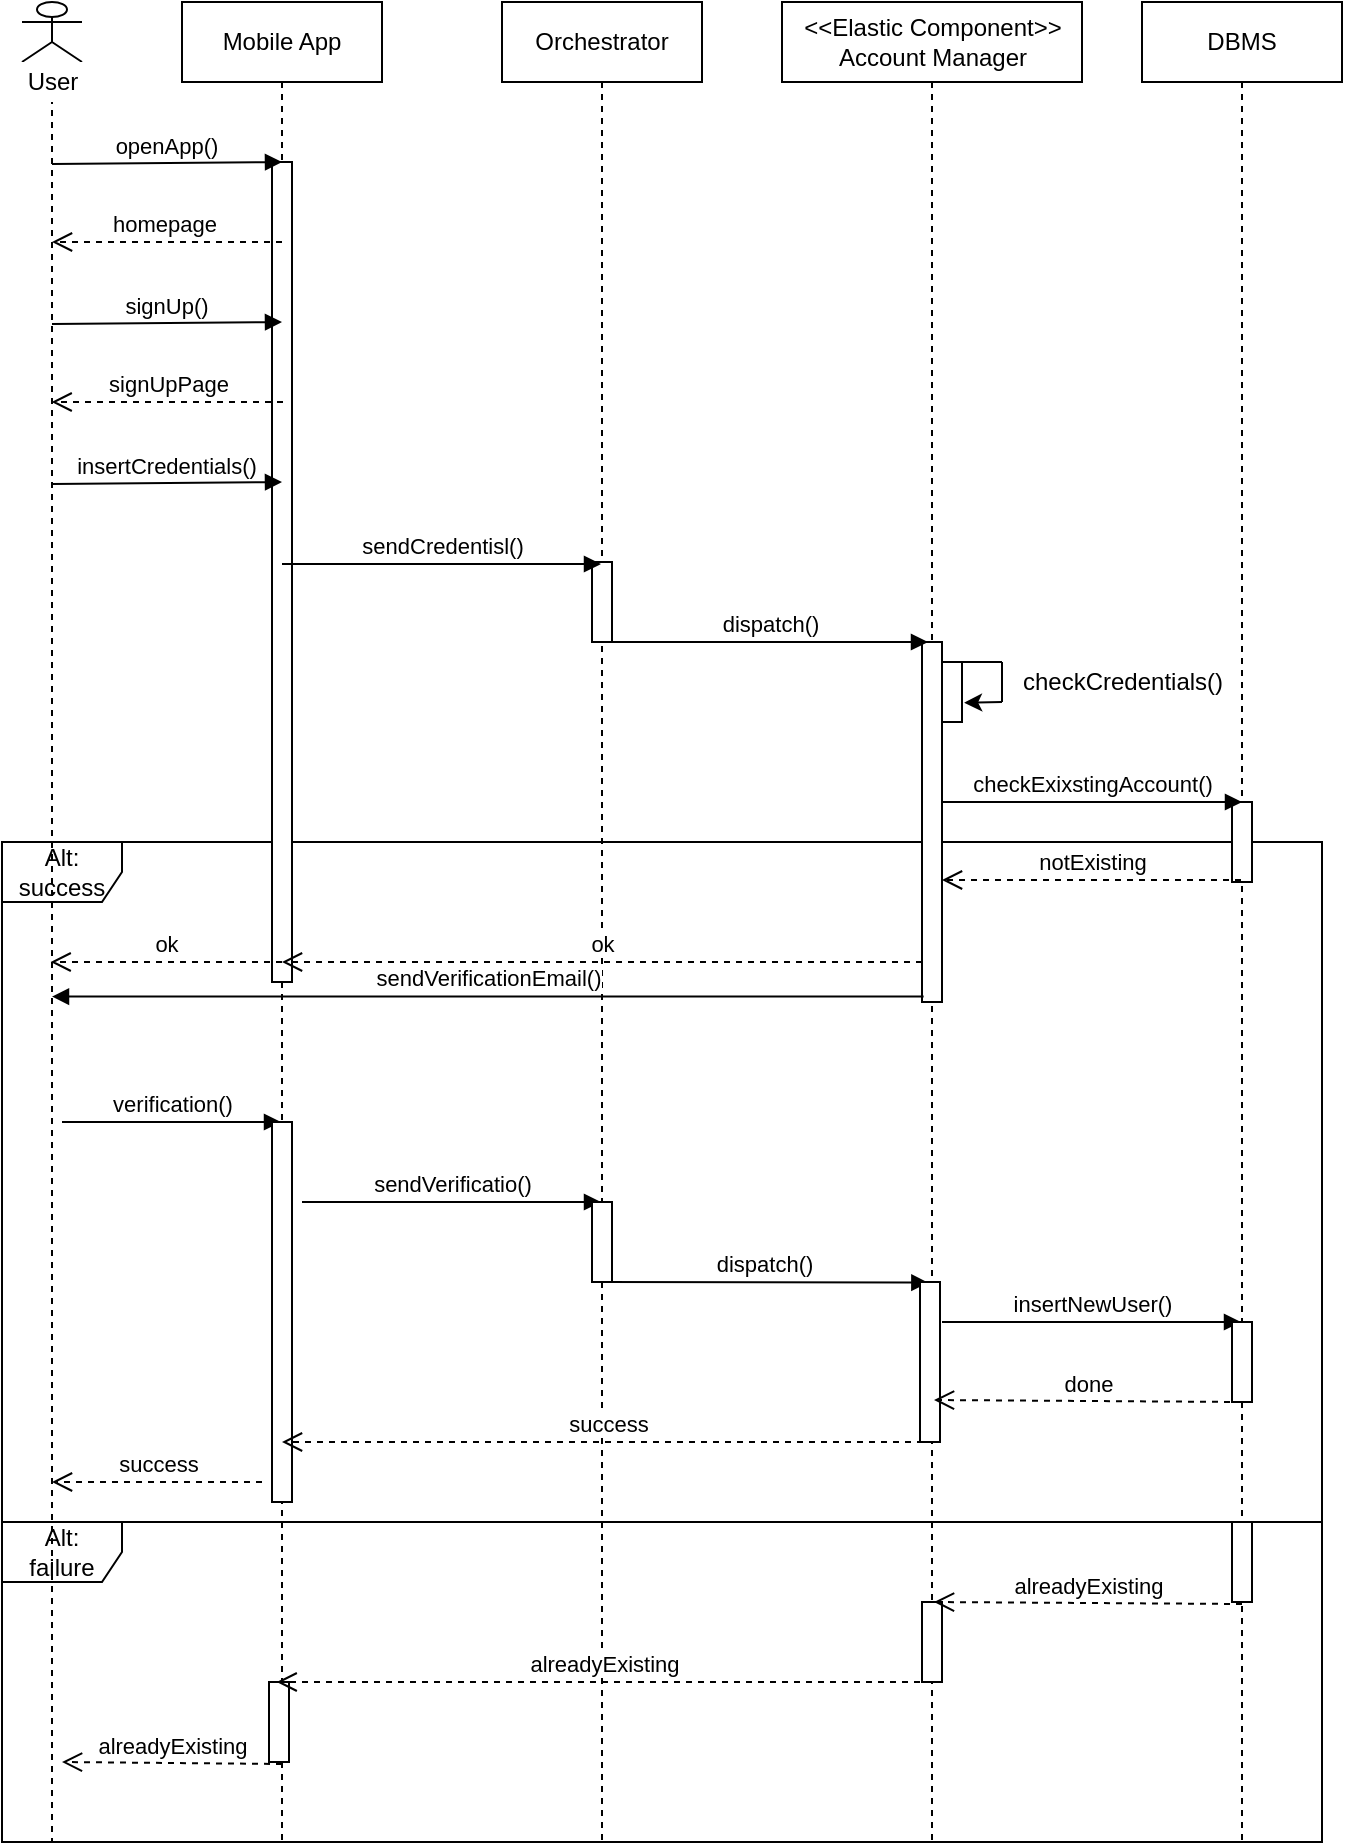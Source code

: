 <mxfile version="12.3.6" type="device" pages="1"><diagram id="8iqRnMFSrNEAoJrty1X6" name="Page-1"><mxGraphModel dx="584" dy="615" grid="1" gridSize="10" guides="1" tooltips="1" connect="1" arrows="1" fold="1" page="1" pageScale="1" pageWidth="827" pageHeight="1169" math="0" shadow="0"><root><mxCell id="0"/><mxCell id="1" parent="0"/><mxCell id="F-7G5yfg27cA7A3FdhlL-44" value="Alt:&lt;br&gt;success" style="shape=umlFrame;whiteSpace=wrap;html=1;fillColor=#FFFFFF;" vertex="1" parent="1"><mxGeometry x="30" y="460" width="660" height="340" as="geometry"/></mxCell><mxCell id="F-7G5yfg27cA7A3FdhlL-59" value="Alt:&lt;br&gt;failure" style="shape=umlFrame;whiteSpace=wrap;html=1;fillColor=#FFFFFF;" vertex="1" parent="1"><mxGeometry x="30" y="800" width="660" height="160" as="geometry"/></mxCell><mxCell id="F-7G5yfg27cA7A3FdhlL-1" value="" style="shape=umlLifeline;participant=umlActor;perimeter=lifelinePerimeter;whiteSpace=wrap;html=1;container=1;collapsible=0;recursiveResize=0;verticalAlign=top;spacingTop=36;labelBackgroundColor=#ffffff;outlineConnect=0;size=30;" vertex="1" parent="1"><mxGeometry x="40" y="40" width="30" height="920" as="geometry"/></mxCell><mxCell id="F-7G5yfg27cA7A3FdhlL-7" value="User" style="text;html=1;align=center;verticalAlign=middle;resizable=0;points=[];;autosize=1;fillColor=#FFFFFF;" vertex="1" parent="F-7G5yfg27cA7A3FdhlL-1"><mxGeometry x="-5" y="30" width="40" height="20" as="geometry"/></mxCell><mxCell id="F-7G5yfg27cA7A3FdhlL-45" value="verification()" style="html=1;verticalAlign=bottom;endArrow=block;" edge="1" parent="F-7G5yfg27cA7A3FdhlL-1" target="F-7G5yfg27cA7A3FdhlL-2"><mxGeometry width="80" relative="1" as="geometry"><mxPoint x="20" y="560" as="sourcePoint"/><mxPoint x="100" y="560" as="targetPoint"/></mxGeometry></mxCell><mxCell id="F-7G5yfg27cA7A3FdhlL-2" value="Mobile App" style="shape=umlLifeline;perimeter=lifelinePerimeter;whiteSpace=wrap;html=1;container=1;collapsible=0;recursiveResize=0;outlineConnect=0;" vertex="1" parent="1"><mxGeometry x="120" y="40" width="100" height="920" as="geometry"/></mxCell><mxCell id="F-7G5yfg27cA7A3FdhlL-10" value="" style="html=1;points=[];perimeter=orthogonalPerimeter;fillColor=#FFFFFF;" vertex="1" parent="F-7G5yfg27cA7A3FdhlL-2"><mxGeometry x="45" y="80" width="10" height="410" as="geometry"/></mxCell><mxCell id="F-7G5yfg27cA7A3FdhlL-46" value="" style="html=1;points=[];perimeter=orthogonalPerimeter;fillColor=#FFFFFF;" vertex="1" parent="F-7G5yfg27cA7A3FdhlL-2"><mxGeometry x="45" y="560" width="10" height="190" as="geometry"/></mxCell><mxCell id="F-7G5yfg27cA7A3FdhlL-49" value="sendVerificatio()" style="html=1;verticalAlign=bottom;endArrow=block;" edge="1" parent="F-7G5yfg27cA7A3FdhlL-2" target="F-7G5yfg27cA7A3FdhlL-3"><mxGeometry width="80" relative="1" as="geometry"><mxPoint x="60" y="600" as="sourcePoint"/><mxPoint x="140" y="600" as="targetPoint"/></mxGeometry></mxCell><mxCell id="F-7G5yfg27cA7A3FdhlL-62" value="" style="html=1;points=[];perimeter=orthogonalPerimeter;fillColor=#FFFFFF;" vertex="1" parent="F-7G5yfg27cA7A3FdhlL-2"><mxGeometry x="43.5" y="840" width="10" height="40" as="geometry"/></mxCell><mxCell id="F-7G5yfg27cA7A3FdhlL-3" value="Orchestrator" style="shape=umlLifeline;perimeter=lifelinePerimeter;whiteSpace=wrap;html=1;container=1;collapsible=0;recursiveResize=0;outlineConnect=0;" vertex="1" parent="1"><mxGeometry x="280" y="40" width="100" height="920" as="geometry"/></mxCell><mxCell id="F-7G5yfg27cA7A3FdhlL-18" value="" style="html=1;points=[];perimeter=orthogonalPerimeter;fillColor=#FFFFFF;" vertex="1" parent="F-7G5yfg27cA7A3FdhlL-3"><mxGeometry x="45" y="280" width="10" height="40" as="geometry"/></mxCell><mxCell id="F-7G5yfg27cA7A3FdhlL-50" value="" style="html=1;points=[];perimeter=orthogonalPerimeter;fillColor=#FFFFFF;" vertex="1" parent="F-7G5yfg27cA7A3FdhlL-3"><mxGeometry x="45" y="600" width="10" height="40" as="geometry"/></mxCell><mxCell id="F-7G5yfg27cA7A3FdhlL-51" value="dispatch()" style="html=1;verticalAlign=bottom;endArrow=block;entryX=0.418;entryY=0.004;entryDx=0;entryDy=0;entryPerimeter=0;" edge="1" parent="F-7G5yfg27cA7A3FdhlL-3" target="F-7G5yfg27cA7A3FdhlL-52"><mxGeometry width="80" relative="1" as="geometry"><mxPoint x="50" y="640" as="sourcePoint"/><mxPoint x="130" y="640" as="targetPoint"/></mxGeometry></mxCell><mxCell id="F-7G5yfg27cA7A3FdhlL-4" value="&amp;lt;&amp;lt;Elastic Component&amp;gt;&amp;gt;&lt;br&gt;Account Manager" style="html=1;points=[];perimeter=orthogonalPerimeter;shape=umlLifeline;participant=label;fontFamily=Helvetica;fontSize=12;fontColor=#000000;align=center;strokeColor=#000000;fillColor=#ffffff;recursiveResize=0;container=1;collapsible=0;" vertex="1" parent="1"><mxGeometry x="420" y="40" width="150" height="920" as="geometry"/></mxCell><mxCell id="F-7G5yfg27cA7A3FdhlL-21" value="" style="html=1;points=[];perimeter=orthogonalPerimeter;fillColor=#FFFFFF;" vertex="1" parent="F-7G5yfg27cA7A3FdhlL-4"><mxGeometry x="70" y="320" width="10" height="180" as="geometry"/></mxCell><mxCell id="F-7G5yfg27cA7A3FdhlL-22" value="" style="html=1;points=[];perimeter=orthogonalPerimeter;fillColor=#FFFFFF;" vertex="1" parent="F-7G5yfg27cA7A3FdhlL-4"><mxGeometry x="80" y="330" width="10" height="30" as="geometry"/></mxCell><mxCell id="F-7G5yfg27cA7A3FdhlL-25" value="" style="endArrow=none;html=1;" edge="1" parent="F-7G5yfg27cA7A3FdhlL-4"><mxGeometry width="50" height="50" relative="1" as="geometry"><mxPoint x="80" y="330" as="sourcePoint"/><mxPoint x="110" y="330" as="targetPoint"/></mxGeometry></mxCell><mxCell id="F-7G5yfg27cA7A3FdhlL-26" value="" style="endArrow=none;html=1;" edge="1" parent="F-7G5yfg27cA7A3FdhlL-4"><mxGeometry width="50" height="50" relative="1" as="geometry"><mxPoint x="110" y="350" as="sourcePoint"/><mxPoint x="110" y="330" as="targetPoint"/></mxGeometry></mxCell><mxCell id="F-7G5yfg27cA7A3FdhlL-27" value="" style="endArrow=classic;html=1;entryX=1.106;entryY=0.68;entryDx=0;entryDy=0;entryPerimeter=0;" edge="1" parent="F-7G5yfg27cA7A3FdhlL-4" target="F-7G5yfg27cA7A3FdhlL-22"><mxGeometry width="50" height="50" relative="1" as="geometry"><mxPoint x="110" y="350" as="sourcePoint"/><mxPoint x="170" y="170" as="targetPoint"/></mxGeometry></mxCell><mxCell id="F-7G5yfg27cA7A3FdhlL-52" value="" style="html=1;points=[];perimeter=orthogonalPerimeter;fillColor=#FFFFFF;" vertex="1" parent="F-7G5yfg27cA7A3FdhlL-4"><mxGeometry x="69" y="640" width="10" height="80" as="geometry"/></mxCell><mxCell id="F-7G5yfg27cA7A3FdhlL-53" value="insertNewUser()" style="html=1;verticalAlign=bottom;endArrow=block;" edge="1" parent="F-7G5yfg27cA7A3FdhlL-4" target="F-7G5yfg27cA7A3FdhlL-5"><mxGeometry width="80" relative="1" as="geometry"><mxPoint x="80" y="660" as="sourcePoint"/><mxPoint x="160" y="660" as="targetPoint"/></mxGeometry></mxCell><mxCell id="F-7G5yfg27cA7A3FdhlL-61" value="" style="html=1;points=[];perimeter=orthogonalPerimeter;fillColor=#FFFFFF;" vertex="1" parent="F-7G5yfg27cA7A3FdhlL-4"><mxGeometry x="70" y="800" width="10" height="40" as="geometry"/></mxCell><mxCell id="F-7G5yfg27cA7A3FdhlL-5" value="DBMS" style="shape=umlLifeline;perimeter=lifelinePerimeter;whiteSpace=wrap;html=1;container=1;collapsible=0;recursiveResize=0;outlineConnect=0;" vertex="1" parent="1"><mxGeometry x="600" y="40" width="100" height="920" as="geometry"/></mxCell><mxCell id="F-7G5yfg27cA7A3FdhlL-28" value="" style="html=1;points=[];perimeter=orthogonalPerimeter;fillColor=#FFFFFF;" vertex="1" parent="F-7G5yfg27cA7A3FdhlL-5"><mxGeometry x="45" y="400" width="10" height="40" as="geometry"/></mxCell><mxCell id="F-7G5yfg27cA7A3FdhlL-54" value="" style="html=1;points=[];perimeter=orthogonalPerimeter;fillColor=#FFFFFF;" vertex="1" parent="F-7G5yfg27cA7A3FdhlL-5"><mxGeometry x="45" y="660" width="10" height="40" as="geometry"/></mxCell><mxCell id="F-7G5yfg27cA7A3FdhlL-60" value="" style="html=1;points=[];perimeter=orthogonalPerimeter;fillColor=#FFFFFF;" vertex="1" parent="F-7G5yfg27cA7A3FdhlL-5"><mxGeometry x="45" y="760" width="10" height="40" as="geometry"/></mxCell><mxCell id="F-7G5yfg27cA7A3FdhlL-13" value="homepage" style="html=1;verticalAlign=bottom;endArrow=open;dashed=1;endSize=8;" edge="1" parent="1" target="F-7G5yfg27cA7A3FdhlL-1"><mxGeometry x="0.037" relative="1" as="geometry"><mxPoint x="170" y="160" as="sourcePoint"/><mxPoint x="90" y="160" as="targetPoint"/><mxPoint as="offset"/></mxGeometry></mxCell><mxCell id="F-7G5yfg27cA7A3FdhlL-9" value="openApp()" style="html=1;verticalAlign=bottom;endArrow=block;entryX=0.5;entryY=0;entryDx=0;entryDy=0;entryPerimeter=0;" edge="1" parent="1" target="F-7G5yfg27cA7A3FdhlL-10"><mxGeometry width="80" relative="1" as="geometry"><mxPoint x="55" y="121" as="sourcePoint"/><mxPoint x="155" y="120" as="targetPoint"/></mxGeometry></mxCell><mxCell id="F-7G5yfg27cA7A3FdhlL-14" value="signUp()" style="html=1;verticalAlign=bottom;endArrow=block;entryX=0.5;entryY=0;entryDx=0;entryDy=0;entryPerimeter=0;" edge="1" parent="1"><mxGeometry width="80" relative="1" as="geometry"><mxPoint x="55" y="201" as="sourcePoint"/><mxPoint x="170" y="200" as="targetPoint"/></mxGeometry></mxCell><mxCell id="F-7G5yfg27cA7A3FdhlL-15" value="signUpPage" style="html=1;verticalAlign=bottom;endArrow=open;dashed=1;endSize=8;" edge="1" parent="1"><mxGeometry relative="1" as="geometry"><mxPoint x="170.5" y="240" as="sourcePoint"/><mxPoint x="54.824" y="240" as="targetPoint"/></mxGeometry></mxCell><mxCell id="F-7G5yfg27cA7A3FdhlL-16" value="insertCredentials()" style="html=1;verticalAlign=bottom;endArrow=block;entryX=0.5;entryY=0;entryDx=0;entryDy=0;entryPerimeter=0;" edge="1" parent="1"><mxGeometry width="80" relative="1" as="geometry"><mxPoint x="55" y="281" as="sourcePoint"/><mxPoint x="170" y="280" as="targetPoint"/></mxGeometry></mxCell><mxCell id="F-7G5yfg27cA7A3FdhlL-17" value="sendCredentisl()" style="html=1;verticalAlign=bottom;endArrow=block;" edge="1" parent="1" target="F-7G5yfg27cA7A3FdhlL-3"><mxGeometry width="80" relative="1" as="geometry"><mxPoint x="170" y="321" as="sourcePoint"/><mxPoint x="285" y="320" as="targetPoint"/></mxGeometry></mxCell><mxCell id="F-7G5yfg27cA7A3FdhlL-19" value="dispatch()" style="html=1;verticalAlign=bottom;endArrow=block;" edge="1" parent="1"><mxGeometry width="80" relative="1" as="geometry"><mxPoint x="333.5" y="360" as="sourcePoint"/><mxPoint x="493" y="360" as="targetPoint"/></mxGeometry></mxCell><mxCell id="F-7G5yfg27cA7A3FdhlL-24" value="checkExixstingAccount()" style="html=1;verticalAlign=bottom;endArrow=block;fontStyle=0" edge="1" parent="1"><mxGeometry width="80" relative="1" as="geometry"><mxPoint x="500" y="440" as="sourcePoint"/><mxPoint x="650" y="440" as="targetPoint"/></mxGeometry></mxCell><mxCell id="F-7G5yfg27cA7A3FdhlL-29" value="notExisting" style="html=1;verticalAlign=bottom;endArrow=open;dashed=1;endSize=8;" edge="1" parent="1" source="F-7G5yfg27cA7A3FdhlL-5"><mxGeometry relative="1" as="geometry"><mxPoint x="640" y="480" as="sourcePoint"/><mxPoint x="500" y="479" as="targetPoint"/><Array as="points"><mxPoint x="580" y="479"/></Array></mxGeometry></mxCell><mxCell id="F-7G5yfg27cA7A3FdhlL-30" value="ok" style="html=1;verticalAlign=bottom;endArrow=open;dashed=1;endSize=8;" edge="1" parent="1" target="F-7G5yfg27cA7A3FdhlL-2"><mxGeometry relative="1" as="geometry"><mxPoint x="490" y="520" as="sourcePoint"/><mxPoint x="410" y="520" as="targetPoint"/></mxGeometry></mxCell><mxCell id="F-7G5yfg27cA7A3FdhlL-31" value="ok" style="html=1;verticalAlign=bottom;endArrow=open;dashed=1;endSize=8;" edge="1" parent="1"><mxGeometry relative="1" as="geometry"><mxPoint x="170.0" y="520" as="sourcePoint"/><mxPoint x="54.324" y="520" as="targetPoint"/></mxGeometry></mxCell><mxCell id="F-7G5yfg27cA7A3FdhlL-32" value="sendVerificationEmail()" style="html=1;verticalAlign=bottom;endArrow=block;exitX=0.082;exitY=0.985;exitDx=0;exitDy=0;exitPerimeter=0;" edge="1" parent="1" source="F-7G5yfg27cA7A3FdhlL-21" target="F-7G5yfg27cA7A3FdhlL-1"><mxGeometry width="80" relative="1" as="geometry"><mxPoint x="480" y="540" as="sourcePoint"/><mxPoint x="170" y="610" as="targetPoint"/></mxGeometry></mxCell><mxCell id="F-7G5yfg27cA7A3FdhlL-38" value="checkCredentials()" style="text;html=1;align=center;verticalAlign=middle;resizable=0;points=[];;autosize=1;" vertex="1" parent="1"><mxGeometry x="530" y="370" width="120" height="20" as="geometry"/></mxCell><mxCell id="F-7G5yfg27cA7A3FdhlL-55" value="done" style="html=1;verticalAlign=bottom;endArrow=open;dashed=1;endSize=8;" edge="1" parent="1"><mxGeometry relative="1" as="geometry"><mxPoint x="650" y="740" as="sourcePoint"/><mxPoint x="496" y="739" as="targetPoint"/></mxGeometry></mxCell><mxCell id="F-7G5yfg27cA7A3FdhlL-56" value="success" style="html=1;verticalAlign=bottom;endArrow=open;dashed=1;endSize=8;" edge="1" parent="1" target="F-7G5yfg27cA7A3FdhlL-2"><mxGeometry relative="1" as="geometry"><mxPoint x="496.5" y="760" as="sourcePoint"/><mxPoint x="330" y="761" as="targetPoint"/></mxGeometry></mxCell><mxCell id="F-7G5yfg27cA7A3FdhlL-57" value="success" style="html=1;verticalAlign=bottom;endArrow=open;dashed=1;endSize=8;" edge="1" parent="1" target="F-7G5yfg27cA7A3FdhlL-1"><mxGeometry relative="1" as="geometry"><mxPoint x="160" y="780" as="sourcePoint"/><mxPoint x="80" y="780" as="targetPoint"/></mxGeometry></mxCell><mxCell id="F-7G5yfg27cA7A3FdhlL-63" value="alreadyExisting" style="html=1;verticalAlign=bottom;endArrow=open;dashed=1;endSize=8;" edge="1" parent="1"><mxGeometry relative="1" as="geometry"><mxPoint x="495.0" y="880" as="sourcePoint"/><mxPoint x="167.333" y="880" as="targetPoint"/></mxGeometry></mxCell><mxCell id="F-7G5yfg27cA7A3FdhlL-65" value="alreadyExisting" style="html=1;verticalAlign=bottom;endArrow=open;dashed=1;endSize=8;" edge="1" parent="1"><mxGeometry relative="1" as="geometry"><mxPoint x="650" y="841" as="sourcePoint"/><mxPoint x="496" y="840" as="targetPoint"/></mxGeometry></mxCell><mxCell id="F-7G5yfg27cA7A3FdhlL-66" value="alreadyExisting" style="html=1;verticalAlign=bottom;endArrow=open;dashed=1;endSize=8;" edge="1" parent="1"><mxGeometry relative="1" as="geometry"><mxPoint x="170" y="921" as="sourcePoint"/><mxPoint x="60" y="920" as="targetPoint"/></mxGeometry></mxCell></root></mxGraphModel></diagram></mxfile>